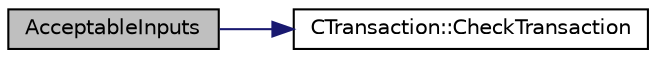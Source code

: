 digraph "AcceptableInputs"
{
  edge [fontname="Helvetica",fontsize="10",labelfontname="Helvetica",labelfontsize="10"];
  node [fontname="Helvetica",fontsize="10",shape=record];
  rankdir="LR";
  Node5 [label="AcceptableInputs",height=0.2,width=0.4,color="black", fillcolor="grey75", style="filled", fontcolor="black"];
  Node5 -> Node6 [color="midnightblue",fontsize="10",style="solid",fontname="Helvetica"];
  Node6 [label="CTransaction::CheckTransaction",height=0.2,width=0.4,color="black", fillcolor="white", style="filled",URL="$df/d43/class_c_transaction.html#a2104329681e2749baeeaaf47c0af482d"];
}
